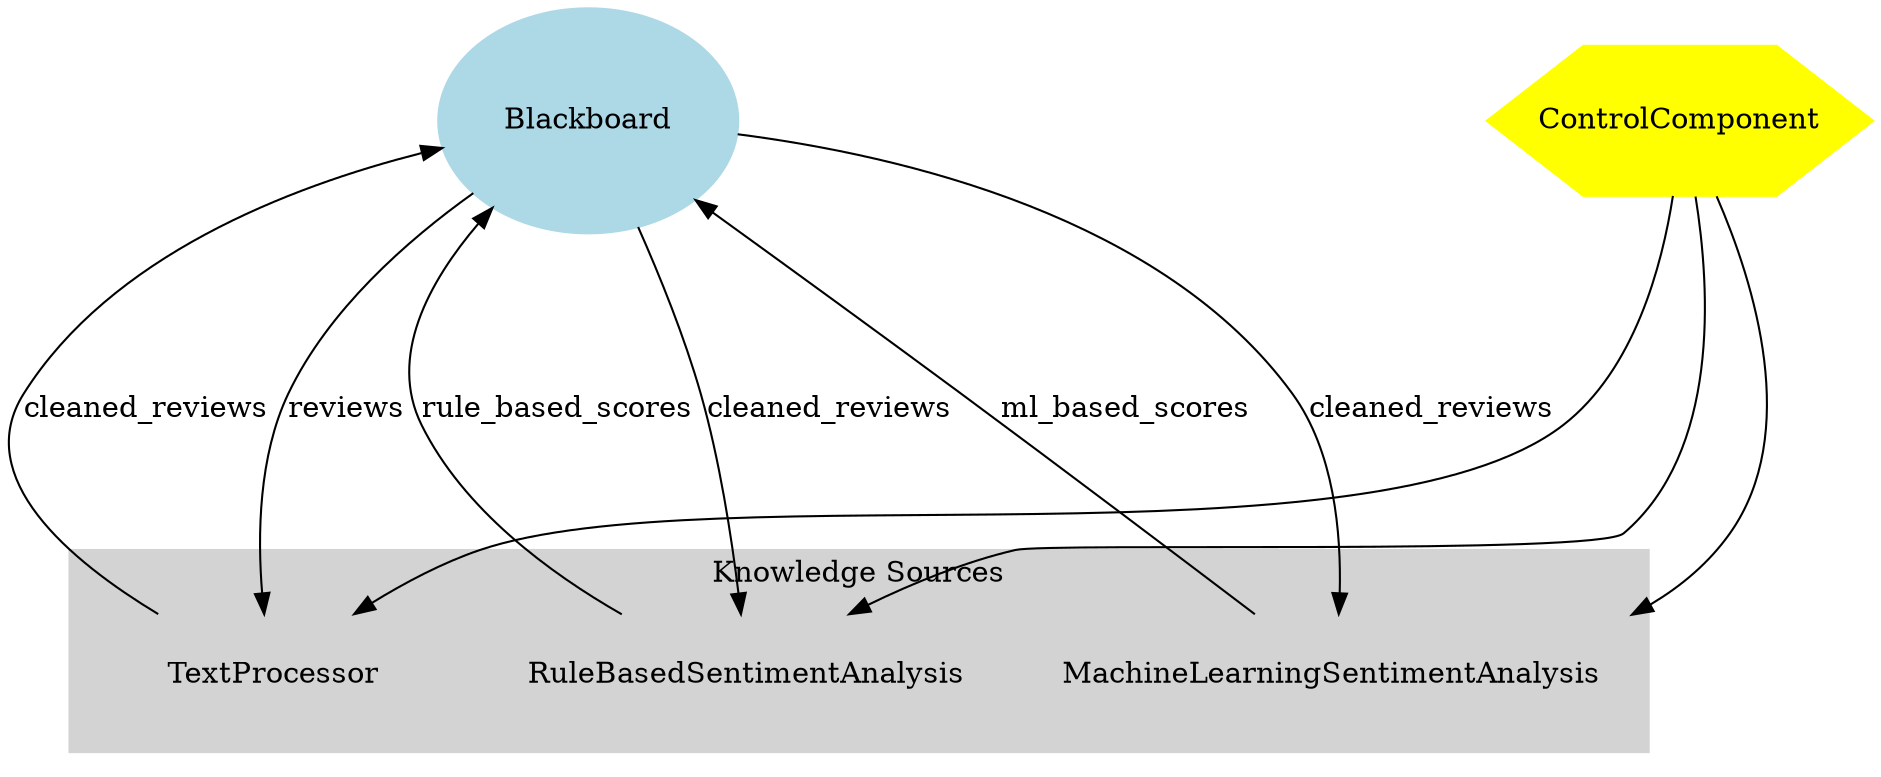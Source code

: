 digraph BlackboardArchitecture {
    rankdir=TB; // Top to Bottom direction
    node [shape=box, style=filled, color=lightgrey];

    // Define nodes with increased height and width
    Blackboard [label="Blackboard", shape=ellipse, style=filled, 
color=lightblue, width=2, height=1.5];
    TextProcessor [label="TextProcessor", width=2.5, height=0.8];
    RuleBasedSentimentAnalysis [label="RuleBasedSentimentAnalysis", 
width=2.5, height=0.8];
    MachineLearningSentimentAnalysis 
[label="MachineLearningSentimentAnalysis", width=2.5, height=0.8];
    ControlComponent [label="ControlComponent", shape=hexagon, 
style=filled, color=yellow, width=2, height=1];

    // Define edges with more space and labels at the midpoint
    Blackboard -> TextProcessor [label="reviews", minlen=3];
    TextProcessor -> Blackboard [label="cleaned_reviews", minlen=3];
    
    Blackboard -> RuleBasedSentimentAnalysis [label="cleaned_reviews", 
minlen=3];
    RuleBasedSentimentAnalysis -> Blackboard [label="rule_based_scores", 
minlen=3];
    
    Blackboard -> MachineLearningSentimentAnalysis 
[label="cleaned_reviews", minlen=3];
    MachineLearningSentimentAnalysis -> Blackboard 
[label="ml_based_scores", minlen=3];
    
    ControlComponent -> TextProcessor [minlen=3];
    ControlComponent -> RuleBasedSentimentAnalysis [minlen=3];
    ControlComponent -> MachineLearningSentimentAnalysis [minlen=3];
    
    // Increase rank separation for better vertical spacing
    ranksep=0.7;
    
    // Group nodes with more space
    subgraph cluster_0 {
        label = "Knowledge Sources";
        style=filled;
        color=lightgrey;
        TextProcessor [margin=0.2];
        RuleBasedSentimentAnalysis [margin=0.2];
        MachineLearningSentimentAnalysis [margin=0.2];
    }
}


